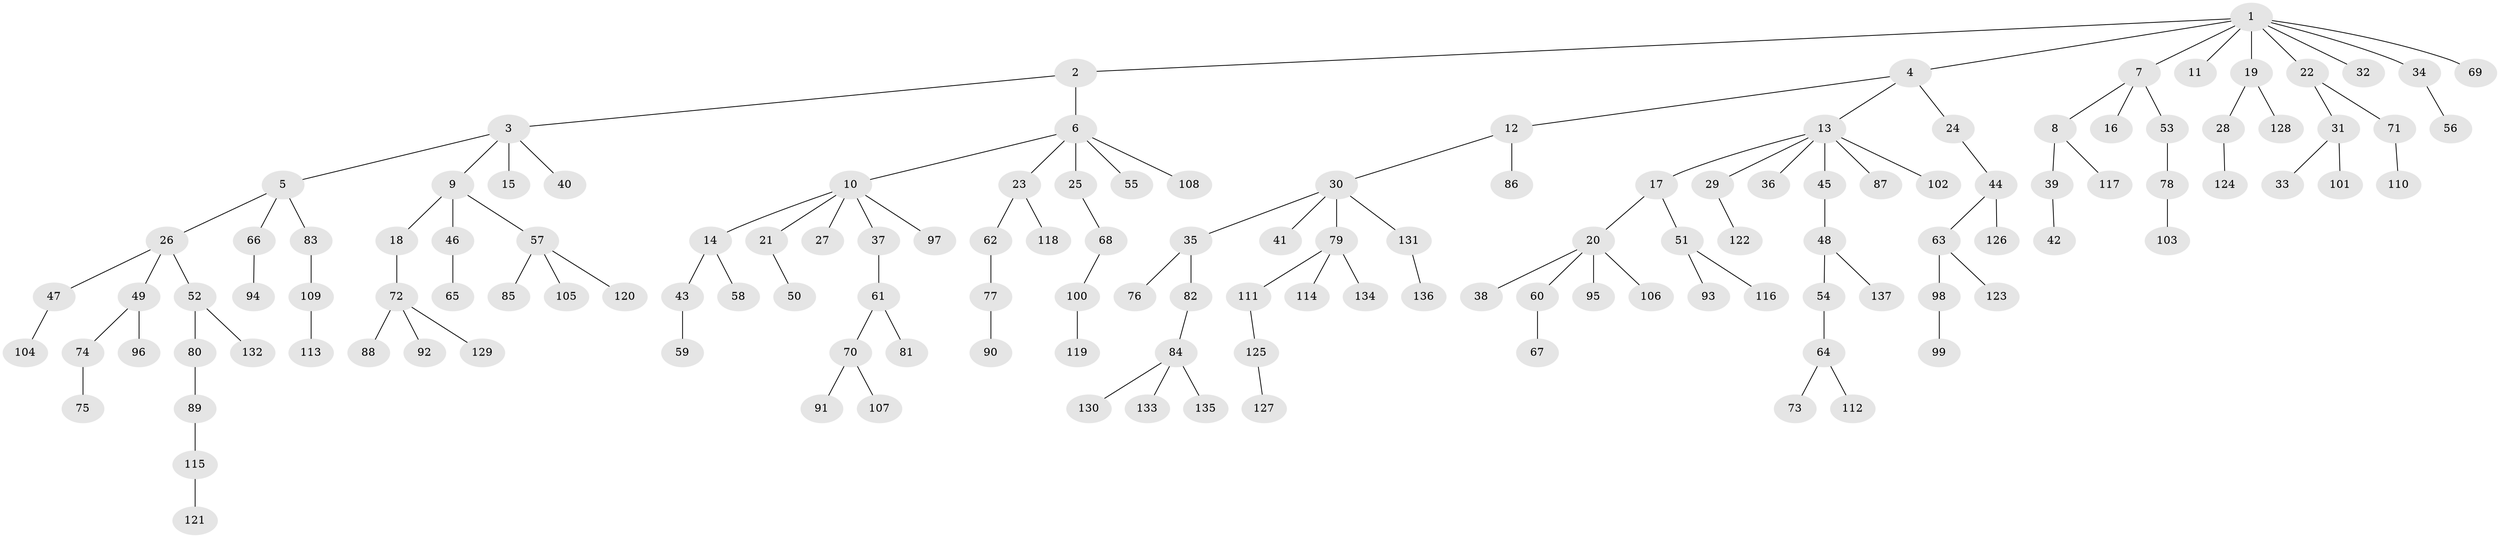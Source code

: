 // coarse degree distribution, {20: 0.023255813953488372, 8: 0.023255813953488372, 9: 0.023255813953488372, 1: 0.7906976744186046, 2: 0.11627906976744186, 3: 0.023255813953488372}
// Generated by graph-tools (version 1.1) at 2025/19/03/04/25 18:19:20]
// undirected, 137 vertices, 136 edges
graph export_dot {
graph [start="1"]
  node [color=gray90,style=filled];
  1;
  2;
  3;
  4;
  5;
  6;
  7;
  8;
  9;
  10;
  11;
  12;
  13;
  14;
  15;
  16;
  17;
  18;
  19;
  20;
  21;
  22;
  23;
  24;
  25;
  26;
  27;
  28;
  29;
  30;
  31;
  32;
  33;
  34;
  35;
  36;
  37;
  38;
  39;
  40;
  41;
  42;
  43;
  44;
  45;
  46;
  47;
  48;
  49;
  50;
  51;
  52;
  53;
  54;
  55;
  56;
  57;
  58;
  59;
  60;
  61;
  62;
  63;
  64;
  65;
  66;
  67;
  68;
  69;
  70;
  71;
  72;
  73;
  74;
  75;
  76;
  77;
  78;
  79;
  80;
  81;
  82;
  83;
  84;
  85;
  86;
  87;
  88;
  89;
  90;
  91;
  92;
  93;
  94;
  95;
  96;
  97;
  98;
  99;
  100;
  101;
  102;
  103;
  104;
  105;
  106;
  107;
  108;
  109;
  110;
  111;
  112;
  113;
  114;
  115;
  116;
  117;
  118;
  119;
  120;
  121;
  122;
  123;
  124;
  125;
  126;
  127;
  128;
  129;
  130;
  131;
  132;
  133;
  134;
  135;
  136;
  137;
  1 -- 2;
  1 -- 4;
  1 -- 7;
  1 -- 11;
  1 -- 19;
  1 -- 22;
  1 -- 32;
  1 -- 34;
  1 -- 69;
  2 -- 3;
  2 -- 6;
  3 -- 5;
  3 -- 9;
  3 -- 15;
  3 -- 40;
  4 -- 12;
  4 -- 13;
  4 -- 24;
  5 -- 26;
  5 -- 66;
  5 -- 83;
  6 -- 10;
  6 -- 23;
  6 -- 25;
  6 -- 55;
  6 -- 108;
  7 -- 8;
  7 -- 16;
  7 -- 53;
  8 -- 39;
  8 -- 117;
  9 -- 18;
  9 -- 46;
  9 -- 57;
  10 -- 14;
  10 -- 21;
  10 -- 27;
  10 -- 37;
  10 -- 97;
  12 -- 30;
  12 -- 86;
  13 -- 17;
  13 -- 29;
  13 -- 36;
  13 -- 45;
  13 -- 87;
  13 -- 102;
  14 -- 43;
  14 -- 58;
  17 -- 20;
  17 -- 51;
  18 -- 72;
  19 -- 28;
  19 -- 128;
  20 -- 38;
  20 -- 60;
  20 -- 95;
  20 -- 106;
  21 -- 50;
  22 -- 31;
  22 -- 71;
  23 -- 62;
  23 -- 118;
  24 -- 44;
  25 -- 68;
  26 -- 47;
  26 -- 49;
  26 -- 52;
  28 -- 124;
  29 -- 122;
  30 -- 35;
  30 -- 41;
  30 -- 79;
  30 -- 131;
  31 -- 33;
  31 -- 101;
  34 -- 56;
  35 -- 76;
  35 -- 82;
  37 -- 61;
  39 -- 42;
  43 -- 59;
  44 -- 63;
  44 -- 126;
  45 -- 48;
  46 -- 65;
  47 -- 104;
  48 -- 54;
  48 -- 137;
  49 -- 74;
  49 -- 96;
  51 -- 93;
  51 -- 116;
  52 -- 80;
  52 -- 132;
  53 -- 78;
  54 -- 64;
  57 -- 85;
  57 -- 105;
  57 -- 120;
  60 -- 67;
  61 -- 70;
  61 -- 81;
  62 -- 77;
  63 -- 98;
  63 -- 123;
  64 -- 73;
  64 -- 112;
  66 -- 94;
  68 -- 100;
  70 -- 91;
  70 -- 107;
  71 -- 110;
  72 -- 88;
  72 -- 92;
  72 -- 129;
  74 -- 75;
  77 -- 90;
  78 -- 103;
  79 -- 111;
  79 -- 114;
  79 -- 134;
  80 -- 89;
  82 -- 84;
  83 -- 109;
  84 -- 130;
  84 -- 133;
  84 -- 135;
  89 -- 115;
  98 -- 99;
  100 -- 119;
  109 -- 113;
  111 -- 125;
  115 -- 121;
  125 -- 127;
  131 -- 136;
}
